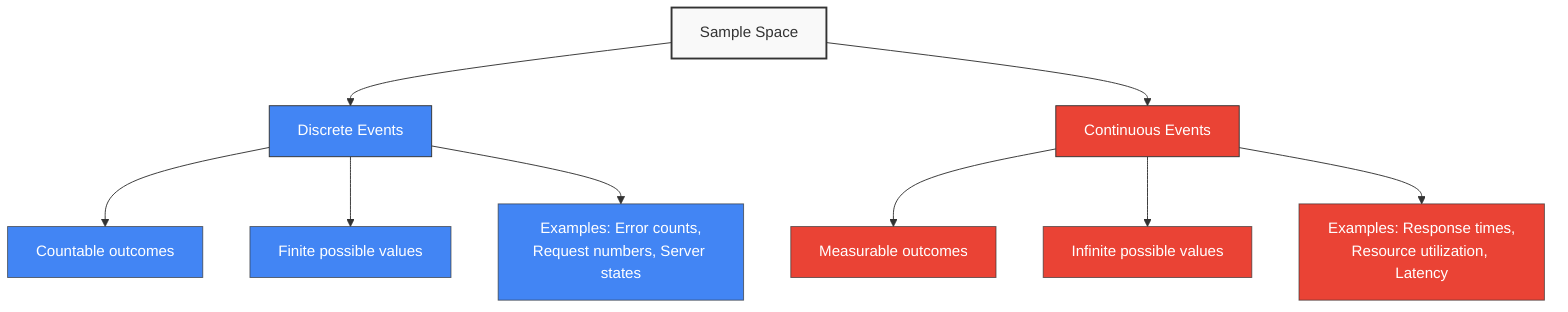 graph TD
    A[Sample Space] --> B[Discrete Events]
    A --> C[Continuous Events]
    
    B --> D[Countable outcomes]
    B --> E[Finite possible values]
    B --> F[Examples: Error counts,<br/>Request numbers, Server states]
    
    C --> G[Measurable outcomes]
    C --> H[Infinite possible values]
    C --> I[Examples: Response times,<br/>Resource utilization, Latency]
    
    style A fill:#f9f9f9,stroke:#333,stroke-width:2px
    style B fill:#4285f4,stroke:#333,stroke-width:1px,color:white
    style C fill:#ea4335,stroke:#333,stroke-width:1px,color:white
    style D fill:#4285f4,stroke:#333,stroke-width:1px,color:white,stroke-opacity:0.7
    style E fill:#4285f4,stroke:#333,stroke-width:1px,color:white,stroke-opacity:0.7
    style F fill:#4285f4,stroke:#333,stroke-width:1px,color:white,stroke-opacity:0.7
    style G fill:#ea4335,stroke:#333,stroke-width:1px,color:white,stroke-opacity:0.7
    style H fill:#ea4335,stroke:#333,stroke-width:1px,color:white,stroke-opacity:0.7
    style I fill:#ea4335,stroke:#333,stroke-width:1px,color:white,stroke-opacity:0.7